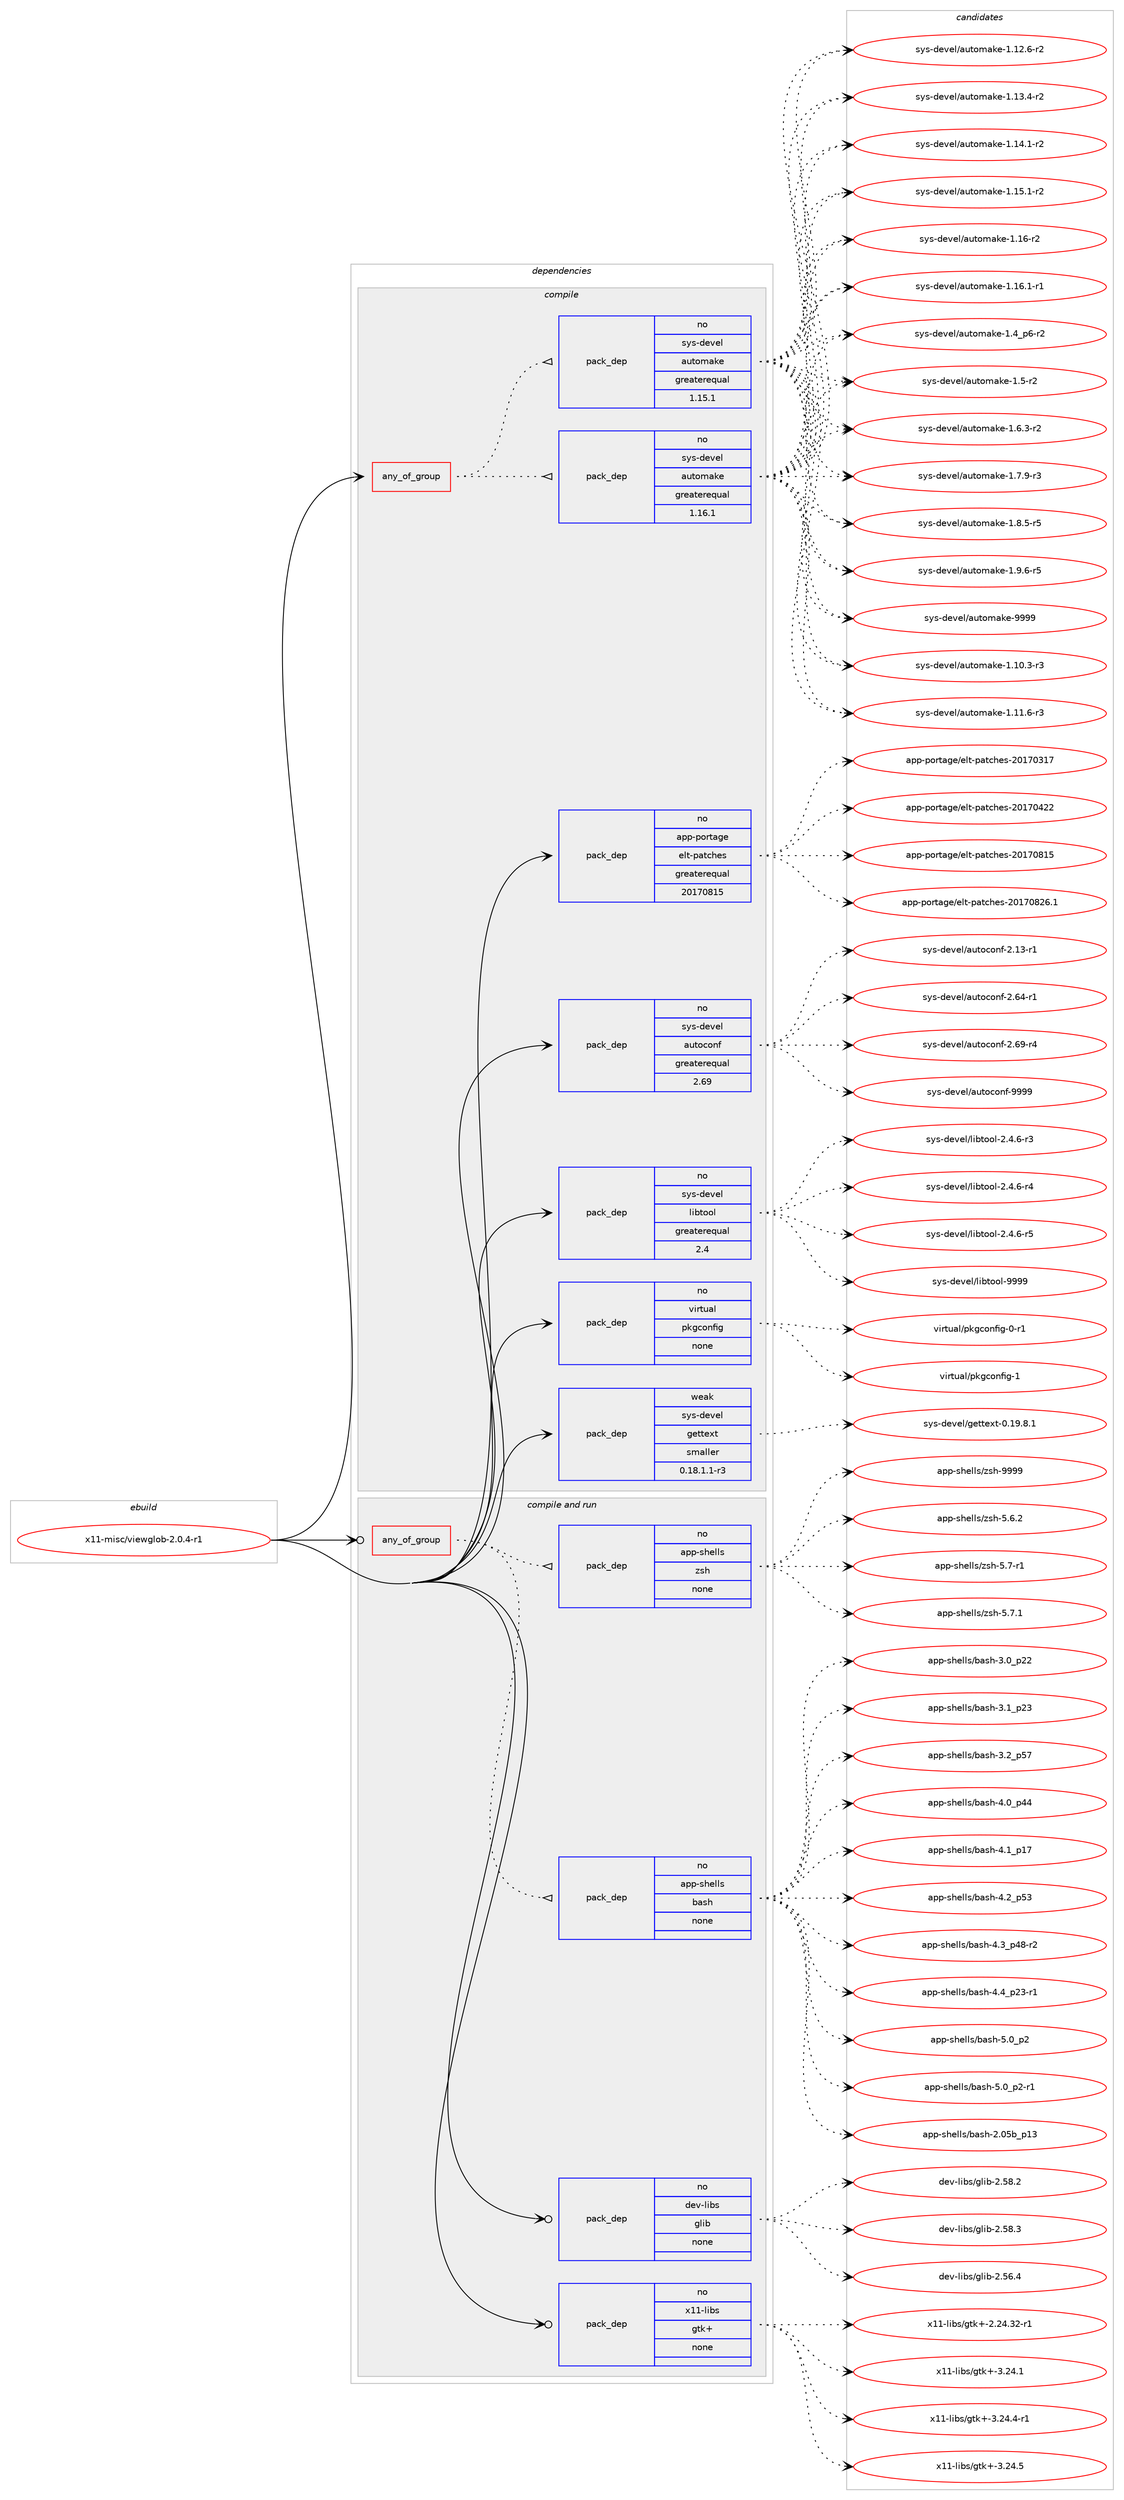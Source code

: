 digraph prolog {

# *************
# Graph options
# *************

newrank=true;
concentrate=true;
compound=true;
graph [rankdir=LR,fontname=Helvetica,fontsize=10,ranksep=1.5];#, ranksep=2.5, nodesep=0.2];
edge  [arrowhead=vee];
node  [fontname=Helvetica,fontsize=10];

# **********
# The ebuild
# **********

subgraph cluster_leftcol {
color=gray;
rank=same;
label=<<i>ebuild</i>>;
id [label="x11-misc/viewglob-2.0.4-r1", color=red, width=4, href="../x11-misc/viewglob-2.0.4-r1.svg"];
}

# ****************
# The dependencies
# ****************

subgraph cluster_midcol {
color=gray;
label=<<i>dependencies</i>>;
subgraph cluster_compile {
fillcolor="#eeeeee";
style=filled;
label=<<i>compile</i>>;
subgraph any28716 {
dependency1764968 [label=<<TABLE BORDER="0" CELLBORDER="1" CELLSPACING="0" CELLPADDING="4"><TR><TD CELLPADDING="10">any_of_group</TD></TR></TABLE>>, shape=none, color=red];subgraph pack1268529 {
dependency1764969 [label=<<TABLE BORDER="0" CELLBORDER="1" CELLSPACING="0" CELLPADDING="4" WIDTH="220"><TR><TD ROWSPAN="6" CELLPADDING="30">pack_dep</TD></TR><TR><TD WIDTH="110">no</TD></TR><TR><TD>sys-devel</TD></TR><TR><TD>automake</TD></TR><TR><TD>greaterequal</TD></TR><TR><TD>1.16.1</TD></TR></TABLE>>, shape=none, color=blue];
}
dependency1764968:e -> dependency1764969:w [weight=20,style="dotted",arrowhead="oinv"];
subgraph pack1268530 {
dependency1764970 [label=<<TABLE BORDER="0" CELLBORDER="1" CELLSPACING="0" CELLPADDING="4" WIDTH="220"><TR><TD ROWSPAN="6" CELLPADDING="30">pack_dep</TD></TR><TR><TD WIDTH="110">no</TD></TR><TR><TD>sys-devel</TD></TR><TR><TD>automake</TD></TR><TR><TD>greaterequal</TD></TR><TR><TD>1.15.1</TD></TR></TABLE>>, shape=none, color=blue];
}
dependency1764968:e -> dependency1764970:w [weight=20,style="dotted",arrowhead="oinv"];
}
id:e -> dependency1764968:w [weight=20,style="solid",arrowhead="vee"];
subgraph pack1268531 {
dependency1764971 [label=<<TABLE BORDER="0" CELLBORDER="1" CELLSPACING="0" CELLPADDING="4" WIDTH="220"><TR><TD ROWSPAN="6" CELLPADDING="30">pack_dep</TD></TR><TR><TD WIDTH="110">no</TD></TR><TR><TD>app-portage</TD></TR><TR><TD>elt-patches</TD></TR><TR><TD>greaterequal</TD></TR><TR><TD>20170815</TD></TR></TABLE>>, shape=none, color=blue];
}
id:e -> dependency1764971:w [weight=20,style="solid",arrowhead="vee"];
subgraph pack1268532 {
dependency1764972 [label=<<TABLE BORDER="0" CELLBORDER="1" CELLSPACING="0" CELLPADDING="4" WIDTH="220"><TR><TD ROWSPAN="6" CELLPADDING="30">pack_dep</TD></TR><TR><TD WIDTH="110">no</TD></TR><TR><TD>sys-devel</TD></TR><TR><TD>autoconf</TD></TR><TR><TD>greaterequal</TD></TR><TR><TD>2.69</TD></TR></TABLE>>, shape=none, color=blue];
}
id:e -> dependency1764972:w [weight=20,style="solid",arrowhead="vee"];
subgraph pack1268533 {
dependency1764973 [label=<<TABLE BORDER="0" CELLBORDER="1" CELLSPACING="0" CELLPADDING="4" WIDTH="220"><TR><TD ROWSPAN="6" CELLPADDING="30">pack_dep</TD></TR><TR><TD WIDTH="110">no</TD></TR><TR><TD>sys-devel</TD></TR><TR><TD>libtool</TD></TR><TR><TD>greaterequal</TD></TR><TR><TD>2.4</TD></TR></TABLE>>, shape=none, color=blue];
}
id:e -> dependency1764973:w [weight=20,style="solid",arrowhead="vee"];
subgraph pack1268534 {
dependency1764974 [label=<<TABLE BORDER="0" CELLBORDER="1" CELLSPACING="0" CELLPADDING="4" WIDTH="220"><TR><TD ROWSPAN="6" CELLPADDING="30">pack_dep</TD></TR><TR><TD WIDTH="110">no</TD></TR><TR><TD>virtual</TD></TR><TR><TD>pkgconfig</TD></TR><TR><TD>none</TD></TR><TR><TD></TD></TR></TABLE>>, shape=none, color=blue];
}
id:e -> dependency1764974:w [weight=20,style="solid",arrowhead="vee"];
subgraph pack1268535 {
dependency1764975 [label=<<TABLE BORDER="0" CELLBORDER="1" CELLSPACING="0" CELLPADDING="4" WIDTH="220"><TR><TD ROWSPAN="6" CELLPADDING="30">pack_dep</TD></TR><TR><TD WIDTH="110">weak</TD></TR><TR><TD>sys-devel</TD></TR><TR><TD>gettext</TD></TR><TR><TD>smaller</TD></TR><TR><TD>0.18.1.1-r3</TD></TR></TABLE>>, shape=none, color=blue];
}
id:e -> dependency1764975:w [weight=20,style="solid",arrowhead="vee"];
}
subgraph cluster_compileandrun {
fillcolor="#eeeeee";
style=filled;
label=<<i>compile and run</i>>;
subgraph any28717 {
dependency1764976 [label=<<TABLE BORDER="0" CELLBORDER="1" CELLSPACING="0" CELLPADDING="4"><TR><TD CELLPADDING="10">any_of_group</TD></TR></TABLE>>, shape=none, color=red];subgraph pack1268536 {
dependency1764977 [label=<<TABLE BORDER="0" CELLBORDER="1" CELLSPACING="0" CELLPADDING="4" WIDTH="220"><TR><TD ROWSPAN="6" CELLPADDING="30">pack_dep</TD></TR><TR><TD WIDTH="110">no</TD></TR><TR><TD>app-shells</TD></TR><TR><TD>bash</TD></TR><TR><TD>none</TD></TR><TR><TD></TD></TR></TABLE>>, shape=none, color=blue];
}
dependency1764976:e -> dependency1764977:w [weight=20,style="dotted",arrowhead="oinv"];
subgraph pack1268537 {
dependency1764978 [label=<<TABLE BORDER="0" CELLBORDER="1" CELLSPACING="0" CELLPADDING="4" WIDTH="220"><TR><TD ROWSPAN="6" CELLPADDING="30">pack_dep</TD></TR><TR><TD WIDTH="110">no</TD></TR><TR><TD>app-shells</TD></TR><TR><TD>zsh</TD></TR><TR><TD>none</TD></TR><TR><TD></TD></TR></TABLE>>, shape=none, color=blue];
}
dependency1764976:e -> dependency1764978:w [weight=20,style="dotted",arrowhead="oinv"];
}
id:e -> dependency1764976:w [weight=20,style="solid",arrowhead="odotvee"];
subgraph pack1268538 {
dependency1764979 [label=<<TABLE BORDER="0" CELLBORDER="1" CELLSPACING="0" CELLPADDING="4" WIDTH="220"><TR><TD ROWSPAN="6" CELLPADDING="30">pack_dep</TD></TR><TR><TD WIDTH="110">no</TD></TR><TR><TD>dev-libs</TD></TR><TR><TD>glib</TD></TR><TR><TD>none</TD></TR><TR><TD></TD></TR></TABLE>>, shape=none, color=blue];
}
id:e -> dependency1764979:w [weight=20,style="solid",arrowhead="odotvee"];
subgraph pack1268539 {
dependency1764980 [label=<<TABLE BORDER="0" CELLBORDER="1" CELLSPACING="0" CELLPADDING="4" WIDTH="220"><TR><TD ROWSPAN="6" CELLPADDING="30">pack_dep</TD></TR><TR><TD WIDTH="110">no</TD></TR><TR><TD>x11-libs</TD></TR><TR><TD>gtk+</TD></TR><TR><TD>none</TD></TR><TR><TD></TD></TR></TABLE>>, shape=none, color=blue];
}
id:e -> dependency1764980:w [weight=20,style="solid",arrowhead="odotvee"];
}
subgraph cluster_run {
fillcolor="#eeeeee";
style=filled;
label=<<i>run</i>>;
}
}

# **************
# The candidates
# **************

subgraph cluster_choices {
rank=same;
color=gray;
label=<<i>candidates</i>>;

subgraph choice1268529 {
color=black;
nodesep=1;
choice11512111545100101118101108479711711611110997107101454946494846514511451 [label="sys-devel/automake-1.10.3-r3", color=red, width=4,href="../sys-devel/automake-1.10.3-r3.svg"];
choice11512111545100101118101108479711711611110997107101454946494946544511451 [label="sys-devel/automake-1.11.6-r3", color=red, width=4,href="../sys-devel/automake-1.11.6-r3.svg"];
choice11512111545100101118101108479711711611110997107101454946495046544511450 [label="sys-devel/automake-1.12.6-r2", color=red, width=4,href="../sys-devel/automake-1.12.6-r2.svg"];
choice11512111545100101118101108479711711611110997107101454946495146524511450 [label="sys-devel/automake-1.13.4-r2", color=red, width=4,href="../sys-devel/automake-1.13.4-r2.svg"];
choice11512111545100101118101108479711711611110997107101454946495246494511450 [label="sys-devel/automake-1.14.1-r2", color=red, width=4,href="../sys-devel/automake-1.14.1-r2.svg"];
choice11512111545100101118101108479711711611110997107101454946495346494511450 [label="sys-devel/automake-1.15.1-r2", color=red, width=4,href="../sys-devel/automake-1.15.1-r2.svg"];
choice1151211154510010111810110847971171161111099710710145494649544511450 [label="sys-devel/automake-1.16-r2", color=red, width=4,href="../sys-devel/automake-1.16-r2.svg"];
choice11512111545100101118101108479711711611110997107101454946495446494511449 [label="sys-devel/automake-1.16.1-r1", color=red, width=4,href="../sys-devel/automake-1.16.1-r1.svg"];
choice115121115451001011181011084797117116111109971071014549465295112544511450 [label="sys-devel/automake-1.4_p6-r2", color=red, width=4,href="../sys-devel/automake-1.4_p6-r2.svg"];
choice11512111545100101118101108479711711611110997107101454946534511450 [label="sys-devel/automake-1.5-r2", color=red, width=4,href="../sys-devel/automake-1.5-r2.svg"];
choice115121115451001011181011084797117116111109971071014549465446514511450 [label="sys-devel/automake-1.6.3-r2", color=red, width=4,href="../sys-devel/automake-1.6.3-r2.svg"];
choice115121115451001011181011084797117116111109971071014549465546574511451 [label="sys-devel/automake-1.7.9-r3", color=red, width=4,href="../sys-devel/automake-1.7.9-r3.svg"];
choice115121115451001011181011084797117116111109971071014549465646534511453 [label="sys-devel/automake-1.8.5-r5", color=red, width=4,href="../sys-devel/automake-1.8.5-r5.svg"];
choice115121115451001011181011084797117116111109971071014549465746544511453 [label="sys-devel/automake-1.9.6-r5", color=red, width=4,href="../sys-devel/automake-1.9.6-r5.svg"];
choice115121115451001011181011084797117116111109971071014557575757 [label="sys-devel/automake-9999", color=red, width=4,href="../sys-devel/automake-9999.svg"];
dependency1764969:e -> choice11512111545100101118101108479711711611110997107101454946494846514511451:w [style=dotted,weight="100"];
dependency1764969:e -> choice11512111545100101118101108479711711611110997107101454946494946544511451:w [style=dotted,weight="100"];
dependency1764969:e -> choice11512111545100101118101108479711711611110997107101454946495046544511450:w [style=dotted,weight="100"];
dependency1764969:e -> choice11512111545100101118101108479711711611110997107101454946495146524511450:w [style=dotted,weight="100"];
dependency1764969:e -> choice11512111545100101118101108479711711611110997107101454946495246494511450:w [style=dotted,weight="100"];
dependency1764969:e -> choice11512111545100101118101108479711711611110997107101454946495346494511450:w [style=dotted,weight="100"];
dependency1764969:e -> choice1151211154510010111810110847971171161111099710710145494649544511450:w [style=dotted,weight="100"];
dependency1764969:e -> choice11512111545100101118101108479711711611110997107101454946495446494511449:w [style=dotted,weight="100"];
dependency1764969:e -> choice115121115451001011181011084797117116111109971071014549465295112544511450:w [style=dotted,weight="100"];
dependency1764969:e -> choice11512111545100101118101108479711711611110997107101454946534511450:w [style=dotted,weight="100"];
dependency1764969:e -> choice115121115451001011181011084797117116111109971071014549465446514511450:w [style=dotted,weight="100"];
dependency1764969:e -> choice115121115451001011181011084797117116111109971071014549465546574511451:w [style=dotted,weight="100"];
dependency1764969:e -> choice115121115451001011181011084797117116111109971071014549465646534511453:w [style=dotted,weight="100"];
dependency1764969:e -> choice115121115451001011181011084797117116111109971071014549465746544511453:w [style=dotted,weight="100"];
dependency1764969:e -> choice115121115451001011181011084797117116111109971071014557575757:w [style=dotted,weight="100"];
}
subgraph choice1268530 {
color=black;
nodesep=1;
choice11512111545100101118101108479711711611110997107101454946494846514511451 [label="sys-devel/automake-1.10.3-r3", color=red, width=4,href="../sys-devel/automake-1.10.3-r3.svg"];
choice11512111545100101118101108479711711611110997107101454946494946544511451 [label="sys-devel/automake-1.11.6-r3", color=red, width=4,href="../sys-devel/automake-1.11.6-r3.svg"];
choice11512111545100101118101108479711711611110997107101454946495046544511450 [label="sys-devel/automake-1.12.6-r2", color=red, width=4,href="../sys-devel/automake-1.12.6-r2.svg"];
choice11512111545100101118101108479711711611110997107101454946495146524511450 [label="sys-devel/automake-1.13.4-r2", color=red, width=4,href="../sys-devel/automake-1.13.4-r2.svg"];
choice11512111545100101118101108479711711611110997107101454946495246494511450 [label="sys-devel/automake-1.14.1-r2", color=red, width=4,href="../sys-devel/automake-1.14.1-r2.svg"];
choice11512111545100101118101108479711711611110997107101454946495346494511450 [label="sys-devel/automake-1.15.1-r2", color=red, width=4,href="../sys-devel/automake-1.15.1-r2.svg"];
choice1151211154510010111810110847971171161111099710710145494649544511450 [label="sys-devel/automake-1.16-r2", color=red, width=4,href="../sys-devel/automake-1.16-r2.svg"];
choice11512111545100101118101108479711711611110997107101454946495446494511449 [label="sys-devel/automake-1.16.1-r1", color=red, width=4,href="../sys-devel/automake-1.16.1-r1.svg"];
choice115121115451001011181011084797117116111109971071014549465295112544511450 [label="sys-devel/automake-1.4_p6-r2", color=red, width=4,href="../sys-devel/automake-1.4_p6-r2.svg"];
choice11512111545100101118101108479711711611110997107101454946534511450 [label="sys-devel/automake-1.5-r2", color=red, width=4,href="../sys-devel/automake-1.5-r2.svg"];
choice115121115451001011181011084797117116111109971071014549465446514511450 [label="sys-devel/automake-1.6.3-r2", color=red, width=4,href="../sys-devel/automake-1.6.3-r2.svg"];
choice115121115451001011181011084797117116111109971071014549465546574511451 [label="sys-devel/automake-1.7.9-r3", color=red, width=4,href="../sys-devel/automake-1.7.9-r3.svg"];
choice115121115451001011181011084797117116111109971071014549465646534511453 [label="sys-devel/automake-1.8.5-r5", color=red, width=4,href="../sys-devel/automake-1.8.5-r5.svg"];
choice115121115451001011181011084797117116111109971071014549465746544511453 [label="sys-devel/automake-1.9.6-r5", color=red, width=4,href="../sys-devel/automake-1.9.6-r5.svg"];
choice115121115451001011181011084797117116111109971071014557575757 [label="sys-devel/automake-9999", color=red, width=4,href="../sys-devel/automake-9999.svg"];
dependency1764970:e -> choice11512111545100101118101108479711711611110997107101454946494846514511451:w [style=dotted,weight="100"];
dependency1764970:e -> choice11512111545100101118101108479711711611110997107101454946494946544511451:w [style=dotted,weight="100"];
dependency1764970:e -> choice11512111545100101118101108479711711611110997107101454946495046544511450:w [style=dotted,weight="100"];
dependency1764970:e -> choice11512111545100101118101108479711711611110997107101454946495146524511450:w [style=dotted,weight="100"];
dependency1764970:e -> choice11512111545100101118101108479711711611110997107101454946495246494511450:w [style=dotted,weight="100"];
dependency1764970:e -> choice11512111545100101118101108479711711611110997107101454946495346494511450:w [style=dotted,weight="100"];
dependency1764970:e -> choice1151211154510010111810110847971171161111099710710145494649544511450:w [style=dotted,weight="100"];
dependency1764970:e -> choice11512111545100101118101108479711711611110997107101454946495446494511449:w [style=dotted,weight="100"];
dependency1764970:e -> choice115121115451001011181011084797117116111109971071014549465295112544511450:w [style=dotted,weight="100"];
dependency1764970:e -> choice11512111545100101118101108479711711611110997107101454946534511450:w [style=dotted,weight="100"];
dependency1764970:e -> choice115121115451001011181011084797117116111109971071014549465446514511450:w [style=dotted,weight="100"];
dependency1764970:e -> choice115121115451001011181011084797117116111109971071014549465546574511451:w [style=dotted,weight="100"];
dependency1764970:e -> choice115121115451001011181011084797117116111109971071014549465646534511453:w [style=dotted,weight="100"];
dependency1764970:e -> choice115121115451001011181011084797117116111109971071014549465746544511453:w [style=dotted,weight="100"];
dependency1764970:e -> choice115121115451001011181011084797117116111109971071014557575757:w [style=dotted,weight="100"];
}
subgraph choice1268531 {
color=black;
nodesep=1;
choice97112112451121111141169710310147101108116451129711699104101115455048495548514955 [label="app-portage/elt-patches-20170317", color=red, width=4,href="../app-portage/elt-patches-20170317.svg"];
choice97112112451121111141169710310147101108116451129711699104101115455048495548525050 [label="app-portage/elt-patches-20170422", color=red, width=4,href="../app-portage/elt-patches-20170422.svg"];
choice97112112451121111141169710310147101108116451129711699104101115455048495548564953 [label="app-portage/elt-patches-20170815", color=red, width=4,href="../app-portage/elt-patches-20170815.svg"];
choice971121124511211111411697103101471011081164511297116991041011154550484955485650544649 [label="app-portage/elt-patches-20170826.1", color=red, width=4,href="../app-portage/elt-patches-20170826.1.svg"];
dependency1764971:e -> choice97112112451121111141169710310147101108116451129711699104101115455048495548514955:w [style=dotted,weight="100"];
dependency1764971:e -> choice97112112451121111141169710310147101108116451129711699104101115455048495548525050:w [style=dotted,weight="100"];
dependency1764971:e -> choice97112112451121111141169710310147101108116451129711699104101115455048495548564953:w [style=dotted,weight="100"];
dependency1764971:e -> choice971121124511211111411697103101471011081164511297116991041011154550484955485650544649:w [style=dotted,weight="100"];
}
subgraph choice1268532 {
color=black;
nodesep=1;
choice1151211154510010111810110847971171161119911111010245504649514511449 [label="sys-devel/autoconf-2.13-r1", color=red, width=4,href="../sys-devel/autoconf-2.13-r1.svg"];
choice1151211154510010111810110847971171161119911111010245504654524511449 [label="sys-devel/autoconf-2.64-r1", color=red, width=4,href="../sys-devel/autoconf-2.64-r1.svg"];
choice1151211154510010111810110847971171161119911111010245504654574511452 [label="sys-devel/autoconf-2.69-r4", color=red, width=4,href="../sys-devel/autoconf-2.69-r4.svg"];
choice115121115451001011181011084797117116111991111101024557575757 [label="sys-devel/autoconf-9999", color=red, width=4,href="../sys-devel/autoconf-9999.svg"];
dependency1764972:e -> choice1151211154510010111810110847971171161119911111010245504649514511449:w [style=dotted,weight="100"];
dependency1764972:e -> choice1151211154510010111810110847971171161119911111010245504654524511449:w [style=dotted,weight="100"];
dependency1764972:e -> choice1151211154510010111810110847971171161119911111010245504654574511452:w [style=dotted,weight="100"];
dependency1764972:e -> choice115121115451001011181011084797117116111991111101024557575757:w [style=dotted,weight="100"];
}
subgraph choice1268533 {
color=black;
nodesep=1;
choice1151211154510010111810110847108105981161111111084550465246544511451 [label="sys-devel/libtool-2.4.6-r3", color=red, width=4,href="../sys-devel/libtool-2.4.6-r3.svg"];
choice1151211154510010111810110847108105981161111111084550465246544511452 [label="sys-devel/libtool-2.4.6-r4", color=red, width=4,href="../sys-devel/libtool-2.4.6-r4.svg"];
choice1151211154510010111810110847108105981161111111084550465246544511453 [label="sys-devel/libtool-2.4.6-r5", color=red, width=4,href="../sys-devel/libtool-2.4.6-r5.svg"];
choice1151211154510010111810110847108105981161111111084557575757 [label="sys-devel/libtool-9999", color=red, width=4,href="../sys-devel/libtool-9999.svg"];
dependency1764973:e -> choice1151211154510010111810110847108105981161111111084550465246544511451:w [style=dotted,weight="100"];
dependency1764973:e -> choice1151211154510010111810110847108105981161111111084550465246544511452:w [style=dotted,weight="100"];
dependency1764973:e -> choice1151211154510010111810110847108105981161111111084550465246544511453:w [style=dotted,weight="100"];
dependency1764973:e -> choice1151211154510010111810110847108105981161111111084557575757:w [style=dotted,weight="100"];
}
subgraph choice1268534 {
color=black;
nodesep=1;
choice11810511411611797108471121071039911111010210510345484511449 [label="virtual/pkgconfig-0-r1", color=red, width=4,href="../virtual/pkgconfig-0-r1.svg"];
choice1181051141161179710847112107103991111101021051034549 [label="virtual/pkgconfig-1", color=red, width=4,href="../virtual/pkgconfig-1.svg"];
dependency1764974:e -> choice11810511411611797108471121071039911111010210510345484511449:w [style=dotted,weight="100"];
dependency1764974:e -> choice1181051141161179710847112107103991111101021051034549:w [style=dotted,weight="100"];
}
subgraph choice1268535 {
color=black;
nodesep=1;
choice1151211154510010111810110847103101116116101120116454846495746564649 [label="sys-devel/gettext-0.19.8.1", color=red, width=4,href="../sys-devel/gettext-0.19.8.1.svg"];
dependency1764975:e -> choice1151211154510010111810110847103101116116101120116454846495746564649:w [style=dotted,weight="100"];
}
subgraph choice1268536 {
color=black;
nodesep=1;
choice9711211245115104101108108115479897115104455046485398951124951 [label="app-shells/bash-2.05b_p13", color=red, width=4,href="../app-shells/bash-2.05b_p13.svg"];
choice971121124511510410110810811547989711510445514648951125050 [label="app-shells/bash-3.0_p22", color=red, width=4,href="../app-shells/bash-3.0_p22.svg"];
choice971121124511510410110810811547989711510445514649951125051 [label="app-shells/bash-3.1_p23", color=red, width=4,href="../app-shells/bash-3.1_p23.svg"];
choice971121124511510410110810811547989711510445514650951125355 [label="app-shells/bash-3.2_p57", color=red, width=4,href="../app-shells/bash-3.2_p57.svg"];
choice971121124511510410110810811547989711510445524648951125252 [label="app-shells/bash-4.0_p44", color=red, width=4,href="../app-shells/bash-4.0_p44.svg"];
choice971121124511510410110810811547989711510445524649951124955 [label="app-shells/bash-4.1_p17", color=red, width=4,href="../app-shells/bash-4.1_p17.svg"];
choice971121124511510410110810811547989711510445524650951125351 [label="app-shells/bash-4.2_p53", color=red, width=4,href="../app-shells/bash-4.2_p53.svg"];
choice9711211245115104101108108115479897115104455246519511252564511450 [label="app-shells/bash-4.3_p48-r2", color=red, width=4,href="../app-shells/bash-4.3_p48-r2.svg"];
choice9711211245115104101108108115479897115104455246529511250514511449 [label="app-shells/bash-4.4_p23-r1", color=red, width=4,href="../app-shells/bash-4.4_p23-r1.svg"];
choice9711211245115104101108108115479897115104455346489511250 [label="app-shells/bash-5.0_p2", color=red, width=4,href="../app-shells/bash-5.0_p2.svg"];
choice97112112451151041011081081154798971151044553464895112504511449 [label="app-shells/bash-5.0_p2-r1", color=red, width=4,href="../app-shells/bash-5.0_p2-r1.svg"];
dependency1764977:e -> choice9711211245115104101108108115479897115104455046485398951124951:w [style=dotted,weight="100"];
dependency1764977:e -> choice971121124511510410110810811547989711510445514648951125050:w [style=dotted,weight="100"];
dependency1764977:e -> choice971121124511510410110810811547989711510445514649951125051:w [style=dotted,weight="100"];
dependency1764977:e -> choice971121124511510410110810811547989711510445514650951125355:w [style=dotted,weight="100"];
dependency1764977:e -> choice971121124511510410110810811547989711510445524648951125252:w [style=dotted,weight="100"];
dependency1764977:e -> choice971121124511510410110810811547989711510445524649951124955:w [style=dotted,weight="100"];
dependency1764977:e -> choice971121124511510410110810811547989711510445524650951125351:w [style=dotted,weight="100"];
dependency1764977:e -> choice9711211245115104101108108115479897115104455246519511252564511450:w [style=dotted,weight="100"];
dependency1764977:e -> choice9711211245115104101108108115479897115104455246529511250514511449:w [style=dotted,weight="100"];
dependency1764977:e -> choice9711211245115104101108108115479897115104455346489511250:w [style=dotted,weight="100"];
dependency1764977:e -> choice97112112451151041011081081154798971151044553464895112504511449:w [style=dotted,weight="100"];
}
subgraph choice1268537 {
color=black;
nodesep=1;
choice971121124511510410110810811547122115104455346544650 [label="app-shells/zsh-5.6.2", color=red, width=4,href="../app-shells/zsh-5.6.2.svg"];
choice971121124511510410110810811547122115104455346554511449 [label="app-shells/zsh-5.7-r1", color=red, width=4,href="../app-shells/zsh-5.7-r1.svg"];
choice971121124511510410110810811547122115104455346554649 [label="app-shells/zsh-5.7.1", color=red, width=4,href="../app-shells/zsh-5.7.1.svg"];
choice9711211245115104101108108115471221151044557575757 [label="app-shells/zsh-9999", color=red, width=4,href="../app-shells/zsh-9999.svg"];
dependency1764978:e -> choice971121124511510410110810811547122115104455346544650:w [style=dotted,weight="100"];
dependency1764978:e -> choice971121124511510410110810811547122115104455346554511449:w [style=dotted,weight="100"];
dependency1764978:e -> choice971121124511510410110810811547122115104455346554649:w [style=dotted,weight="100"];
dependency1764978:e -> choice9711211245115104101108108115471221151044557575757:w [style=dotted,weight="100"];
}
subgraph choice1268538 {
color=black;
nodesep=1;
choice1001011184510810598115471031081059845504653544652 [label="dev-libs/glib-2.56.4", color=red, width=4,href="../dev-libs/glib-2.56.4.svg"];
choice1001011184510810598115471031081059845504653564650 [label="dev-libs/glib-2.58.2", color=red, width=4,href="../dev-libs/glib-2.58.2.svg"];
choice1001011184510810598115471031081059845504653564651 [label="dev-libs/glib-2.58.3", color=red, width=4,href="../dev-libs/glib-2.58.3.svg"];
dependency1764979:e -> choice1001011184510810598115471031081059845504653544652:w [style=dotted,weight="100"];
dependency1764979:e -> choice1001011184510810598115471031081059845504653564650:w [style=dotted,weight="100"];
dependency1764979:e -> choice1001011184510810598115471031081059845504653564651:w [style=dotted,weight="100"];
}
subgraph choice1268539 {
color=black;
nodesep=1;
choice12049494510810598115471031161074345504650524651504511449 [label="x11-libs/gtk+-2.24.32-r1", color=red, width=4,href="../x11-libs/gtk+-2.24.32-r1.svg"];
choice12049494510810598115471031161074345514650524649 [label="x11-libs/gtk+-3.24.1", color=red, width=4,href="../x11-libs/gtk+-3.24.1.svg"];
choice120494945108105981154710311610743455146505246524511449 [label="x11-libs/gtk+-3.24.4-r1", color=red, width=4,href="../x11-libs/gtk+-3.24.4-r1.svg"];
choice12049494510810598115471031161074345514650524653 [label="x11-libs/gtk+-3.24.5", color=red, width=4,href="../x11-libs/gtk+-3.24.5.svg"];
dependency1764980:e -> choice12049494510810598115471031161074345504650524651504511449:w [style=dotted,weight="100"];
dependency1764980:e -> choice12049494510810598115471031161074345514650524649:w [style=dotted,weight="100"];
dependency1764980:e -> choice120494945108105981154710311610743455146505246524511449:w [style=dotted,weight="100"];
dependency1764980:e -> choice12049494510810598115471031161074345514650524653:w [style=dotted,weight="100"];
}
}

}
